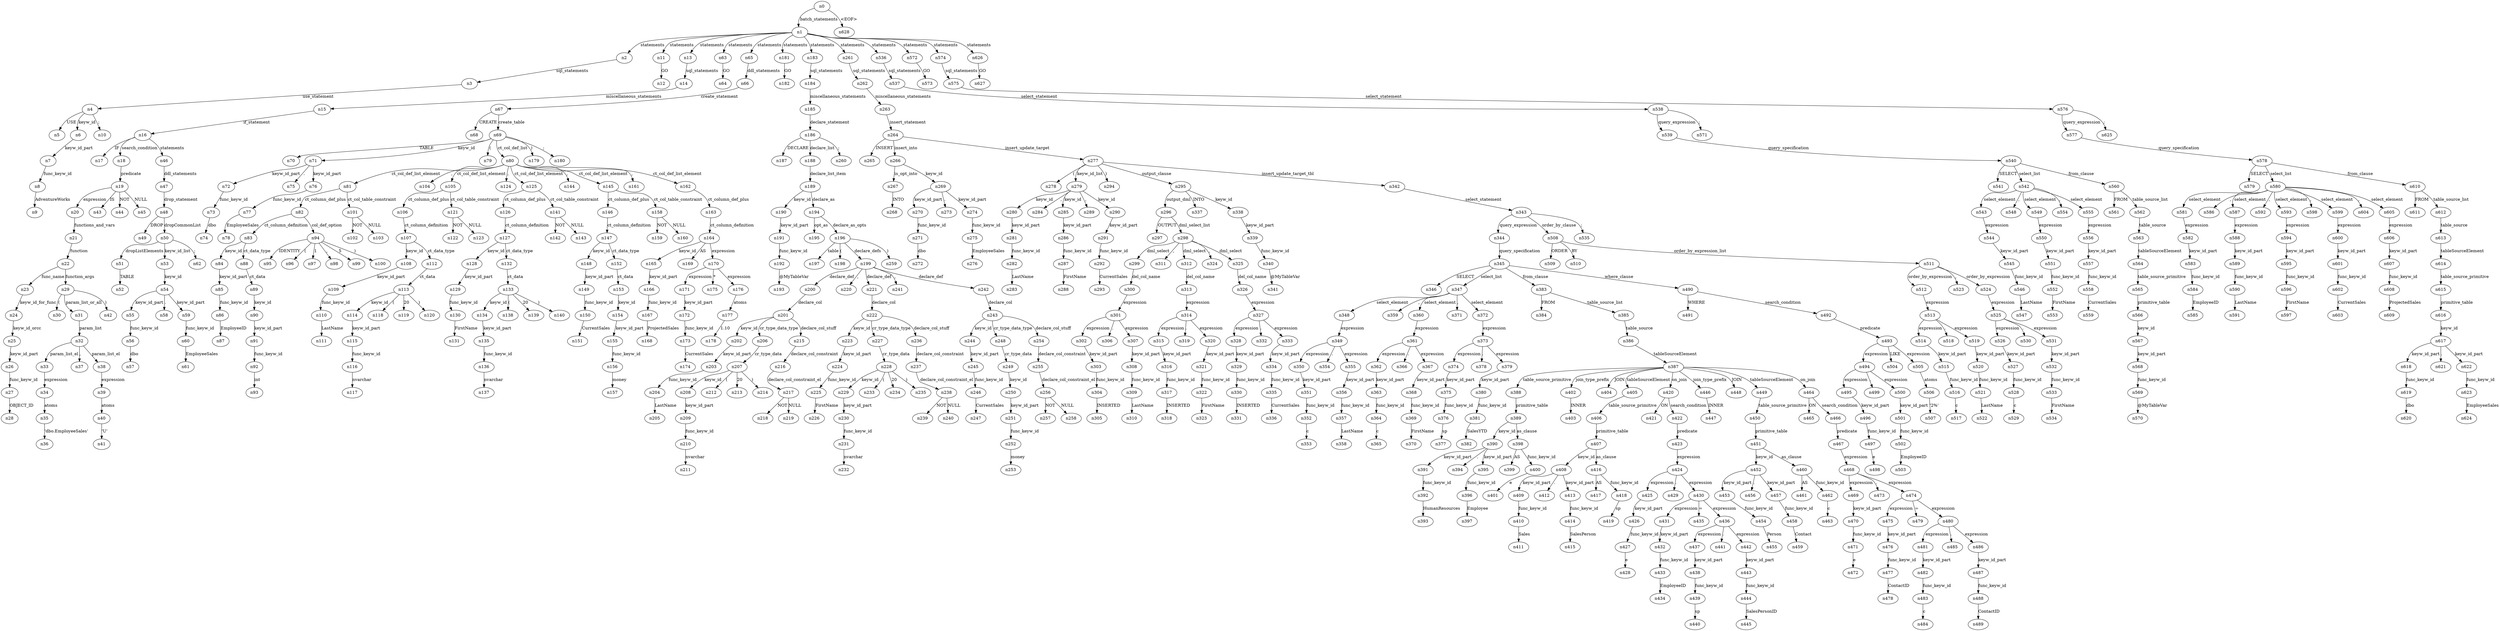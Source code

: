 digraph ParseTree {
  n0 -> n1 [label="batch_statements"];
  n1 -> n2 [label="statements"];
  n2 -> n3 [label="sql_statements"];
  n3 -> n4 [label="use_statement"];
  n4 -> n5 [label="USE"];
  n4 -> n6 [label="keyw_id"];
  n6 -> n7 [label="keyw_id_part"];
  n7 -> n8 [label="func_keyw_id"];
  n8 -> n9 [label="AdventureWorks"];
  n4 -> n10 [label=";"];
  n1 -> n11 [label="statements"];
  n11 -> n12 [label="GO"];
  n1 -> n13 [label="statements"];
  n13 -> n14 [label="sql_statements"];
  n14 -> n15 [label="miscellaneous_statements"];
  n15 -> n16 [label="if_statement"];
  n16 -> n17 [label="IF"];
  n16 -> n18 [label="search_condition"];
  n18 -> n19 [label="predicate"];
  n19 -> n20 [label="expression"];
  n20 -> n21 [label="functions_and_vars"];
  n21 -> n22 [label="function"];
  n22 -> n23 [label="func_name"];
  n23 -> n24 [label="keyw_id_for_func"];
  n24 -> n25 [label="keyw_id_orcc"];
  n25 -> n26 [label="keyw_id_part"];
  n26 -> n27 [label="func_keyw_id"];
  n27 -> n28 [label="OBJECT_ID"];
  n22 -> n29 [label="function_args"];
  n29 -> n30 [label="("];
  n29 -> n31 [label="param_list_or_all"];
  n31 -> n32 [label="param_list"];
  n32 -> n33 [label="param_list_el"];
  n33 -> n34 [label="expression"];
  n34 -> n35 [label="atoms"];
  n35 -> n36 [label="'dbo.EmployeeSales'"];
  n32 -> n37 [label=","];
  n32 -> n38 [label="param_list_el"];
  n38 -> n39 [label="expression"];
  n39 -> n40 [label="atoms"];
  n40 -> n41 [label="'U'"];
  n29 -> n42 [label=")"];
  n19 -> n43 [label="IS"];
  n19 -> n44 [label="NOT"];
  n19 -> n45 [label="NULL"];
  n16 -> n46 [label="statements"];
  n46 -> n47 [label="ddl_statements"];
  n47 -> n48 [label="drop_statement"];
  n48 -> n49 [label="DROP"];
  n48 -> n50 [label="dropCommonList"];
  n50 -> n51 [label="dropListElements"];
  n51 -> n52 [label="TABLE"];
  n50 -> n53 [label="keyw_id_list"];
  n53 -> n54 [label="keyw_id"];
  n54 -> n55 [label="keyw_id_part"];
  n55 -> n56 [label="func_keyw_id"];
  n56 -> n57 [label="dbo"];
  n54 -> n58 [label="."];
  n54 -> n59 [label="keyw_id_part"];
  n59 -> n60 [label="func_keyw_id"];
  n60 -> n61 [label="EmployeeSales"];
  n50 -> n62 [label=";"];
  n1 -> n63 [label="statements"];
  n63 -> n64 [label="GO"];
  n1 -> n65 [label="statements"];
  n65 -> n66 [label="ddl_statements"];
  n66 -> n67 [label="create_statement"];
  n67 -> n68 [label="CREATE"];
  n67 -> n69 [label="create_table"];
  n69 -> n70 [label="TABLE"];
  n69 -> n71 [label="keyw_id"];
  n71 -> n72 [label="keyw_id_part"];
  n72 -> n73 [label="func_keyw_id"];
  n73 -> n74 [label="dbo"];
  n71 -> n75 [label="."];
  n71 -> n76 [label="keyw_id_part"];
  n76 -> n77 [label="func_keyw_id"];
  n77 -> n78 [label="EmployeeSales"];
  n69 -> n79 [label="("];
  n69 -> n80 [label="ct_col_def_list"];
  n80 -> n81 [label="ct_col_def_list_element"];
  n81 -> n82 [label="ct_column_def_plus"];
  n82 -> n83 [label="ct_column_definition"];
  n83 -> n84 [label="keyw_id"];
  n84 -> n85 [label="keyw_id_part"];
  n85 -> n86 [label="func_keyw_id"];
  n86 -> n87 [label="EmployeeID"];
  n83 -> n88 [label="ct_data_type"];
  n88 -> n89 [label="ct_data"];
  n89 -> n90 [label="keyw_id"];
  n90 -> n91 [label="keyw_id_part"];
  n91 -> n92 [label="func_keyw_id"];
  n92 -> n93 [label="int"];
  n82 -> n94 [label="col_def_option"];
  n94 -> n95 [label="IDENTITY"];
  n94 -> n96 [label="("];
  n94 -> n97 [label="1"];
  n94 -> n98 [label=","];
  n94 -> n99 [label="5"];
  n94 -> n100 [label=")"];
  n81 -> n101 [label="ct_col_table_constraint"];
  n101 -> n102 [label="NOT"];
  n101 -> n103 [label="NULL"];
  n80 -> n104 [label=","];
  n80 -> n105 [label="ct_col_def_list_element"];
  n105 -> n106 [label="ct_column_def_plus"];
  n106 -> n107 [label="ct_column_definition"];
  n107 -> n108 [label="keyw_id"];
  n108 -> n109 [label="keyw_id_part"];
  n109 -> n110 [label="func_keyw_id"];
  n110 -> n111 [label="LastName"];
  n107 -> n112 [label="ct_data_type"];
  n112 -> n113 [label="ct_data"];
  n113 -> n114 [label="keyw_id"];
  n114 -> n115 [label="keyw_id_part"];
  n115 -> n116 [label="func_keyw_id"];
  n116 -> n117 [label="nvarchar"];
  n113 -> n118 [label="("];
  n113 -> n119 [label="20"];
  n113 -> n120 [label=")"];
  n105 -> n121 [label="ct_col_table_constraint"];
  n121 -> n122 [label="NOT"];
  n121 -> n123 [label="NULL"];
  n80 -> n124 [label=","];
  n80 -> n125 [label="ct_col_def_list_element"];
  n125 -> n126 [label="ct_column_def_plus"];
  n126 -> n127 [label="ct_column_definition"];
  n127 -> n128 [label="keyw_id"];
  n128 -> n129 [label="keyw_id_part"];
  n129 -> n130 [label="func_keyw_id"];
  n130 -> n131 [label="FirstName"];
  n127 -> n132 [label="ct_data_type"];
  n132 -> n133 [label="ct_data"];
  n133 -> n134 [label="keyw_id"];
  n134 -> n135 [label="keyw_id_part"];
  n135 -> n136 [label="func_keyw_id"];
  n136 -> n137 [label="nvarchar"];
  n133 -> n138 [label="("];
  n133 -> n139 [label="20"];
  n133 -> n140 [label=")"];
  n125 -> n141 [label="ct_col_table_constraint"];
  n141 -> n142 [label="NOT"];
  n141 -> n143 [label="NULL"];
  n80 -> n144 [label=","];
  n80 -> n145 [label="ct_col_def_list_element"];
  n145 -> n146 [label="ct_column_def_plus"];
  n146 -> n147 [label="ct_column_definition"];
  n147 -> n148 [label="keyw_id"];
  n148 -> n149 [label="keyw_id_part"];
  n149 -> n150 [label="func_keyw_id"];
  n150 -> n151 [label="CurrentSales"];
  n147 -> n152 [label="ct_data_type"];
  n152 -> n153 [label="ct_data"];
  n153 -> n154 [label="keyw_id"];
  n154 -> n155 [label="keyw_id_part"];
  n155 -> n156 [label="func_keyw_id"];
  n156 -> n157 [label="money"];
  n145 -> n158 [label="ct_col_table_constraint"];
  n158 -> n159 [label="NOT"];
  n158 -> n160 [label="NULL"];
  n80 -> n161 [label=","];
  n80 -> n162 [label="ct_col_def_list_element"];
  n162 -> n163 [label="ct_column_def_plus"];
  n163 -> n164 [label="ct_column_definition"];
  n164 -> n165 [label="keyw_id"];
  n165 -> n166 [label="keyw_id_part"];
  n166 -> n167 [label="func_keyw_id"];
  n167 -> n168 [label="ProjectedSales"];
  n164 -> n169 [label="AS"];
  n164 -> n170 [label="expression"];
  n170 -> n171 [label="expression"];
  n171 -> n172 [label="keyw_id_part"];
  n172 -> n173 [label="func_keyw_id"];
  n173 -> n174 [label="CurrentSales"];
  n170 -> n175 [label="*"];
  n170 -> n176 [label="expression"];
  n176 -> n177 [label="atoms"];
  n177 -> n178 [label="1.10"];
  n69 -> n179 [label=")"];
  n69 -> n180 [label=";"];
  n1 -> n181 [label="statements"];
  n181 -> n182 [label="GO"];
  n1 -> n183 [label="statements"];
  n183 -> n184 [label="sql_statements"];
  n184 -> n185 [label="miscellaneous_statements"];
  n185 -> n186 [label="declare_statement"];
  n186 -> n187 [label="DECLARE"];
  n186 -> n188 [label="declare_list"];
  n188 -> n189 [label="declare_list_item"];
  n189 -> n190 [label="keyw_id"];
  n190 -> n191 [label="keyw_id_part"];
  n191 -> n192 [label="func_keyw_id"];
  n192 -> n193 [label="@MyTableVar"];
  n189 -> n194 [label="declare_as"];
  n194 -> n195 [label="opt_as"];
  n194 -> n196 [label="declare_as_opts"];
  n196 -> n197 [label="table"];
  n196 -> n198 [label="("];
  n196 -> n199 [label="declare_defs"];
  n199 -> n200 [label="declare_def"];
  n200 -> n201 [label="declare_col"];
  n201 -> n202 [label="keyw_id"];
  n202 -> n203 [label="keyw_id_part"];
  n203 -> n204 [label="func_keyw_id"];
  n204 -> n205 [label="LastName"];
  n201 -> n206 [label="cr_type_data_type"];
  n206 -> n207 [label="cr_type_data"];
  n207 -> n208 [label="keyw_id"];
  n208 -> n209 [label="keyw_id_part"];
  n209 -> n210 [label="func_keyw_id"];
  n210 -> n211 [label="nvarchar"];
  n207 -> n212 [label="("];
  n207 -> n213 [label="20"];
  n207 -> n214 [label=")"];
  n201 -> n215 [label="declare_col_stuff"];
  n215 -> n216 [label="declare_col_constraint"];
  n216 -> n217 [label="declare_col_constraint_el"];
  n217 -> n218 [label="NOT"];
  n217 -> n219 [label="NULL"];
  n199 -> n220 [label=","];
  n199 -> n221 [label="declare_def"];
  n221 -> n222 [label="declare_col"];
  n222 -> n223 [label="keyw_id"];
  n223 -> n224 [label="keyw_id_part"];
  n224 -> n225 [label="func_keyw_id"];
  n225 -> n226 [label="FirstName"];
  n222 -> n227 [label="cr_type_data_type"];
  n227 -> n228 [label="cr_type_data"];
  n228 -> n229 [label="keyw_id"];
  n229 -> n230 [label="keyw_id_part"];
  n230 -> n231 [label="func_keyw_id"];
  n231 -> n232 [label="nvarchar"];
  n228 -> n233 [label="("];
  n228 -> n234 [label="20"];
  n228 -> n235 [label=")"];
  n222 -> n236 [label="declare_col_stuff"];
  n236 -> n237 [label="declare_col_constraint"];
  n237 -> n238 [label="declare_col_constraint_el"];
  n238 -> n239 [label="NOT"];
  n238 -> n240 [label="NULL"];
  n199 -> n241 [label=","];
  n199 -> n242 [label="declare_def"];
  n242 -> n243 [label="declare_col"];
  n243 -> n244 [label="keyw_id"];
  n244 -> n245 [label="keyw_id_part"];
  n245 -> n246 [label="func_keyw_id"];
  n246 -> n247 [label="CurrentSales"];
  n243 -> n248 [label="cr_type_data_type"];
  n248 -> n249 [label="cr_type_data"];
  n249 -> n250 [label="keyw_id"];
  n250 -> n251 [label="keyw_id_part"];
  n251 -> n252 [label="func_keyw_id"];
  n252 -> n253 [label="money"];
  n243 -> n254 [label="declare_col_stuff"];
  n254 -> n255 [label="declare_col_constraint"];
  n255 -> n256 [label="declare_col_constraint_el"];
  n256 -> n257 [label="NOT"];
  n256 -> n258 [label="NULL"];
  n196 -> n259 [label=")"];
  n186 -> n260 [label=";"];
  n1 -> n261 [label="statements"];
  n261 -> n262 [label="sql_statements"];
  n262 -> n263 [label="miscellaneous_statements"];
  n263 -> n264 [label="insert_statement"];
  n264 -> n265 [label="INSERT"];
  n264 -> n266 [label="insert_into"];
  n266 -> n267 [label="is_opt_into"];
  n267 -> n268 [label="INTO"];
  n266 -> n269 [label="keyw_id"];
  n269 -> n270 [label="keyw_id_part"];
  n270 -> n271 [label="func_keyw_id"];
  n271 -> n272 [label="dbo"];
  n269 -> n273 [label="."];
  n269 -> n274 [label="keyw_id_part"];
  n274 -> n275 [label="func_keyw_id"];
  n275 -> n276 [label="EmployeeSales"];
  n264 -> n277 [label="insert_update_target"];
  n277 -> n278 [label="("];
  n277 -> n279 [label="keyw_id_list"];
  n279 -> n280 [label="keyw_id"];
  n280 -> n281 [label="keyw_id_part"];
  n281 -> n282 [label="func_keyw_id"];
  n282 -> n283 [label="LastName"];
  n279 -> n284 [label=","];
  n279 -> n285 [label="keyw_id"];
  n285 -> n286 [label="keyw_id_part"];
  n286 -> n287 [label="func_keyw_id"];
  n287 -> n288 [label="FirstName"];
  n279 -> n289 [label=","];
  n279 -> n290 [label="keyw_id"];
  n290 -> n291 [label="keyw_id_part"];
  n291 -> n292 [label="func_keyw_id"];
  n292 -> n293 [label="CurrentSales"];
  n277 -> n294 [label=")"];
  n277 -> n295 [label="output_clause"];
  n295 -> n296 [label="output_dml"];
  n296 -> n297 [label="OUTPUT"];
  n296 -> n298 [label="dml_select_list"];
  n298 -> n299 [label="dml_select"];
  n299 -> n300 [label="del_col_name"];
  n300 -> n301 [label="expression"];
  n301 -> n302 [label="expression"];
  n302 -> n303 [label="keyw_id_part"];
  n303 -> n304 [label="func_keyw_id"];
  n304 -> n305 [label="INSERTED"];
  n301 -> n306 [label="."];
  n301 -> n307 [label="expression"];
  n307 -> n308 [label="keyw_id_part"];
  n308 -> n309 [label="func_keyw_id"];
  n309 -> n310 [label="LastName"];
  n298 -> n311 [label=","];
  n298 -> n312 [label="dml_select"];
  n312 -> n313 [label="del_col_name"];
  n313 -> n314 [label="expression"];
  n314 -> n315 [label="expression"];
  n315 -> n316 [label="keyw_id_part"];
  n316 -> n317 [label="func_keyw_id"];
  n317 -> n318 [label="INSERTED"];
  n314 -> n319 [label="."];
  n314 -> n320 [label="expression"];
  n320 -> n321 [label="keyw_id_part"];
  n321 -> n322 [label="func_keyw_id"];
  n322 -> n323 [label="FirstName"];
  n298 -> n324 [label=","];
  n298 -> n325 [label="dml_select"];
  n325 -> n326 [label="del_col_name"];
  n326 -> n327 [label="expression"];
  n327 -> n328 [label="expression"];
  n328 -> n329 [label="keyw_id_part"];
  n329 -> n330 [label="func_keyw_id"];
  n330 -> n331 [label="INSERTED"];
  n327 -> n332 [label="."];
  n327 -> n333 [label="expression"];
  n333 -> n334 [label="keyw_id_part"];
  n334 -> n335 [label="func_keyw_id"];
  n335 -> n336 [label="CurrentSales"];
  n295 -> n337 [label="INTO"];
  n295 -> n338 [label="keyw_id"];
  n338 -> n339 [label="keyw_id_part"];
  n339 -> n340 [label="func_keyw_id"];
  n340 -> n341 [label="@MyTableVar"];
  n277 -> n342 [label="insert_update_target_tbl"];
  n342 -> n343 [label="select_statement"];
  n343 -> n344 [label="query_expression"];
  n344 -> n345 [label="query_specification"];
  n345 -> n346 [label="SELECT"];
  n345 -> n347 [label="select_list"];
  n347 -> n348 [label="select_element"];
  n348 -> n349 [label="expression"];
  n349 -> n350 [label="expression"];
  n350 -> n351 [label="keyw_id_part"];
  n351 -> n352 [label="func_keyw_id"];
  n352 -> n353 [label="c"];
  n349 -> n354 [label="."];
  n349 -> n355 [label="expression"];
  n355 -> n356 [label="keyw_id_part"];
  n356 -> n357 [label="func_keyw_id"];
  n357 -> n358 [label="LastName"];
  n347 -> n359 [label=","];
  n347 -> n360 [label="select_element"];
  n360 -> n361 [label="expression"];
  n361 -> n362 [label="expression"];
  n362 -> n363 [label="keyw_id_part"];
  n363 -> n364 [label="func_keyw_id"];
  n364 -> n365 [label="c"];
  n361 -> n366 [label="."];
  n361 -> n367 [label="expression"];
  n367 -> n368 [label="keyw_id_part"];
  n368 -> n369 [label="func_keyw_id"];
  n369 -> n370 [label="FirstName"];
  n347 -> n371 [label=","];
  n347 -> n372 [label="select_element"];
  n372 -> n373 [label="expression"];
  n373 -> n374 [label="expression"];
  n374 -> n375 [label="keyw_id_part"];
  n375 -> n376 [label="func_keyw_id"];
  n376 -> n377 [label="sp"];
  n373 -> n378 [label="."];
  n373 -> n379 [label="expression"];
  n379 -> n380 [label="keyw_id_part"];
  n380 -> n381 [label="func_keyw_id"];
  n381 -> n382 [label="SalesYTD"];
  n345 -> n383 [label="from_clause"];
  n383 -> n384 [label="FROM"];
  n383 -> n385 [label="table_source_list"];
  n385 -> n386 [label="table_source"];
  n386 -> n387 [label="tableSourceElement"];
  n387 -> n388 [label="table_source_primitive"];
  n388 -> n389 [label="primitive_table"];
  n389 -> n390 [label="keyw_id"];
  n390 -> n391 [label="keyw_id_part"];
  n391 -> n392 [label="func_keyw_id"];
  n392 -> n393 [label="HumanResources"];
  n390 -> n394 [label="."];
  n390 -> n395 [label="keyw_id_part"];
  n395 -> n396 [label="func_keyw_id"];
  n396 -> n397 [label="Employee"];
  n389 -> n398 [label="as_clause"];
  n398 -> n399 [label="AS"];
  n398 -> n400 [label="func_keyw_id"];
  n400 -> n401 [label="e"];
  n387 -> n402 [label="join_type_prefix"];
  n402 -> n403 [label="INNER"];
  n387 -> n404 [label="JOIN"];
  n387 -> n405 [label="tableSourceElement"];
  n405 -> n406 [label="table_source_primitive"];
  n406 -> n407 [label="primitive_table"];
  n407 -> n408 [label="keyw_id"];
  n408 -> n409 [label="keyw_id_part"];
  n409 -> n410 [label="func_keyw_id"];
  n410 -> n411 [label="Sales"];
  n408 -> n412 [label="."];
  n408 -> n413 [label="keyw_id_part"];
  n413 -> n414 [label="func_keyw_id"];
  n414 -> n415 [label="SalesPerson"];
  n407 -> n416 [label="as_clause"];
  n416 -> n417 [label="AS"];
  n416 -> n418 [label="func_keyw_id"];
  n418 -> n419 [label="sp"];
  n387 -> n420 [label="on_join"];
  n420 -> n421 [label="ON"];
  n420 -> n422 [label="search_condition"];
  n422 -> n423 [label="predicate"];
  n423 -> n424 [label="expression"];
  n424 -> n425 [label="expression"];
  n425 -> n426 [label="keyw_id_part"];
  n426 -> n427 [label="func_keyw_id"];
  n427 -> n428 [label="e"];
  n424 -> n429 [label="."];
  n424 -> n430 [label="expression"];
  n430 -> n431 [label="expression"];
  n431 -> n432 [label="keyw_id_part"];
  n432 -> n433 [label="func_keyw_id"];
  n433 -> n434 [label="EmployeeID"];
  n430 -> n435 [label="="];
  n430 -> n436 [label="expression"];
  n436 -> n437 [label="expression"];
  n437 -> n438 [label="keyw_id_part"];
  n438 -> n439 [label="func_keyw_id"];
  n439 -> n440 [label="sp"];
  n436 -> n441 [label="."];
  n436 -> n442 [label="expression"];
  n442 -> n443 [label="keyw_id_part"];
  n443 -> n444 [label="func_keyw_id"];
  n444 -> n445 [label="SalesPersonID"];
  n387 -> n446 [label="join_type_prefix"];
  n446 -> n447 [label="INNER"];
  n387 -> n448 [label="JOIN"];
  n387 -> n449 [label="tableSourceElement"];
  n449 -> n450 [label="table_source_primitive"];
  n450 -> n451 [label="primitive_table"];
  n451 -> n452 [label="keyw_id"];
  n452 -> n453 [label="keyw_id_part"];
  n453 -> n454 [label="func_keyw_id"];
  n454 -> n455 [label="Person"];
  n452 -> n456 [label="."];
  n452 -> n457 [label="keyw_id_part"];
  n457 -> n458 [label="func_keyw_id"];
  n458 -> n459 [label="Contact"];
  n451 -> n460 [label="as_clause"];
  n460 -> n461 [label="AS"];
  n460 -> n462 [label="func_keyw_id"];
  n462 -> n463 [label="c"];
  n387 -> n464 [label="on_join"];
  n464 -> n465 [label="ON"];
  n464 -> n466 [label="search_condition"];
  n466 -> n467 [label="predicate"];
  n467 -> n468 [label="expression"];
  n468 -> n469 [label="expression"];
  n469 -> n470 [label="keyw_id_part"];
  n470 -> n471 [label="func_keyw_id"];
  n471 -> n472 [label="e"];
  n468 -> n473 [label="."];
  n468 -> n474 [label="expression"];
  n474 -> n475 [label="expression"];
  n475 -> n476 [label="keyw_id_part"];
  n476 -> n477 [label="func_keyw_id"];
  n477 -> n478 [label="ContactID"];
  n474 -> n479 [label="="];
  n474 -> n480 [label="expression"];
  n480 -> n481 [label="expression"];
  n481 -> n482 [label="keyw_id_part"];
  n482 -> n483 [label="func_keyw_id"];
  n483 -> n484 [label="c"];
  n480 -> n485 [label="."];
  n480 -> n486 [label="expression"];
  n486 -> n487 [label="keyw_id_part"];
  n487 -> n488 [label="func_keyw_id"];
  n488 -> n489 [label="ContactID"];
  n345 -> n490 [label="where_clause"];
  n490 -> n491 [label="WHERE"];
  n490 -> n492 [label="search_condition"];
  n492 -> n493 [label="predicate"];
  n493 -> n494 [label="expression"];
  n494 -> n495 [label="expression"];
  n495 -> n496 [label="keyw_id_part"];
  n496 -> n497 [label="func_keyw_id"];
  n497 -> n498 [label="e"];
  n494 -> n499 [label="."];
  n494 -> n500 [label="expression"];
  n500 -> n501 [label="keyw_id_part"];
  n501 -> n502 [label="func_keyw_id"];
  n502 -> n503 [label="EmployeeID"];
  n493 -> n504 [label="LIKE"];
  n493 -> n505 [label="expression"];
  n505 -> n506 [label="atoms"];
  n506 -> n507 [label="'2%'"];
  n343 -> n508 [label="order_by_clause"];
  n508 -> n509 [label="ORDER"];
  n508 -> n510 [label="BY"];
  n508 -> n511 [label="order_by_expression_list"];
  n511 -> n512 [label="order_by_expression"];
  n512 -> n513 [label="expression"];
  n513 -> n514 [label="expression"];
  n514 -> n515 [label="keyw_id_part"];
  n515 -> n516 [label="func_keyw_id"];
  n516 -> n517 [label="c"];
  n513 -> n518 [label="."];
  n513 -> n519 [label="expression"];
  n519 -> n520 [label="keyw_id_part"];
  n520 -> n521 [label="func_keyw_id"];
  n521 -> n522 [label="LastName"];
  n511 -> n523 [label=","];
  n511 -> n524 [label="order_by_expression"];
  n524 -> n525 [label="expression"];
  n525 -> n526 [label="expression"];
  n526 -> n527 [label="keyw_id_part"];
  n527 -> n528 [label="func_keyw_id"];
  n528 -> n529 [label="c"];
  n525 -> n530 [label="."];
  n525 -> n531 [label="expression"];
  n531 -> n532 [label="keyw_id_part"];
  n532 -> n533 [label="func_keyw_id"];
  n533 -> n534 [label="FirstName"];
  n343 -> n535 [label=";"];
  n1 -> n536 [label="statements"];
  n536 -> n537 [label="sql_statements"];
  n537 -> n538 [label="select_statement"];
  n538 -> n539 [label="query_expression"];
  n539 -> n540 [label="query_specification"];
  n540 -> n541 [label="SELECT"];
  n540 -> n542 [label="select_list"];
  n542 -> n543 [label="select_element"];
  n543 -> n544 [label="expression"];
  n544 -> n545 [label="keyw_id_part"];
  n545 -> n546 [label="func_keyw_id"];
  n546 -> n547 [label="LastName"];
  n542 -> n548 [label=","];
  n542 -> n549 [label="select_element"];
  n549 -> n550 [label="expression"];
  n550 -> n551 [label="keyw_id_part"];
  n551 -> n552 [label="func_keyw_id"];
  n552 -> n553 [label="FirstName"];
  n542 -> n554 [label=","];
  n542 -> n555 [label="select_element"];
  n555 -> n556 [label="expression"];
  n556 -> n557 [label="keyw_id_part"];
  n557 -> n558 [label="func_keyw_id"];
  n558 -> n559 [label="CurrentSales"];
  n540 -> n560 [label="from_clause"];
  n560 -> n561 [label="FROM"];
  n560 -> n562 [label="table_source_list"];
  n562 -> n563 [label="table_source"];
  n563 -> n564 [label="tableSourceElement"];
  n564 -> n565 [label="table_source_primitive"];
  n565 -> n566 [label="primitive_table"];
  n566 -> n567 [label="keyw_id"];
  n567 -> n568 [label="keyw_id_part"];
  n568 -> n569 [label="func_keyw_id"];
  n569 -> n570 [label="@MyTableVar"];
  n538 -> n571 [label=";"];
  n1 -> n572 [label="statements"];
  n572 -> n573 [label="GO"];
  n1 -> n574 [label="statements"];
  n574 -> n575 [label="sql_statements"];
  n575 -> n576 [label="select_statement"];
  n576 -> n577 [label="query_expression"];
  n577 -> n578 [label="query_specification"];
  n578 -> n579 [label="SELECT"];
  n578 -> n580 [label="select_list"];
  n580 -> n581 [label="select_element"];
  n581 -> n582 [label="expression"];
  n582 -> n583 [label="keyw_id_part"];
  n583 -> n584 [label="func_keyw_id"];
  n584 -> n585 [label="EmployeeID"];
  n580 -> n586 [label=","];
  n580 -> n587 [label="select_element"];
  n587 -> n588 [label="expression"];
  n588 -> n589 [label="keyw_id_part"];
  n589 -> n590 [label="func_keyw_id"];
  n590 -> n591 [label="LastName"];
  n580 -> n592 [label=","];
  n580 -> n593 [label="select_element"];
  n593 -> n594 [label="expression"];
  n594 -> n595 [label="keyw_id_part"];
  n595 -> n596 [label="func_keyw_id"];
  n596 -> n597 [label="FirstName"];
  n580 -> n598 [label=","];
  n580 -> n599 [label="select_element"];
  n599 -> n600 [label="expression"];
  n600 -> n601 [label="keyw_id_part"];
  n601 -> n602 [label="func_keyw_id"];
  n602 -> n603 [label="CurrentSales"];
  n580 -> n604 [label=","];
  n580 -> n605 [label="select_element"];
  n605 -> n606 [label="expression"];
  n606 -> n607 [label="keyw_id_part"];
  n607 -> n608 [label="func_keyw_id"];
  n608 -> n609 [label="ProjectedSales"];
  n578 -> n610 [label="from_clause"];
  n610 -> n611 [label="FROM"];
  n610 -> n612 [label="table_source_list"];
  n612 -> n613 [label="table_source"];
  n613 -> n614 [label="tableSourceElement"];
  n614 -> n615 [label="table_source_primitive"];
  n615 -> n616 [label="primitive_table"];
  n616 -> n617 [label="keyw_id"];
  n617 -> n618 [label="keyw_id_part"];
  n618 -> n619 [label="func_keyw_id"];
  n619 -> n620 [label="dbo"];
  n617 -> n621 [label="."];
  n617 -> n622 [label="keyw_id_part"];
  n622 -> n623 [label="func_keyw_id"];
  n623 -> n624 [label="EmployeeSales"];
  n576 -> n625 [label=";"];
  n1 -> n626 [label="statements"];
  n626 -> n627 [label="GO"];
  n0 -> n628 [label="<EOF>"];
}
